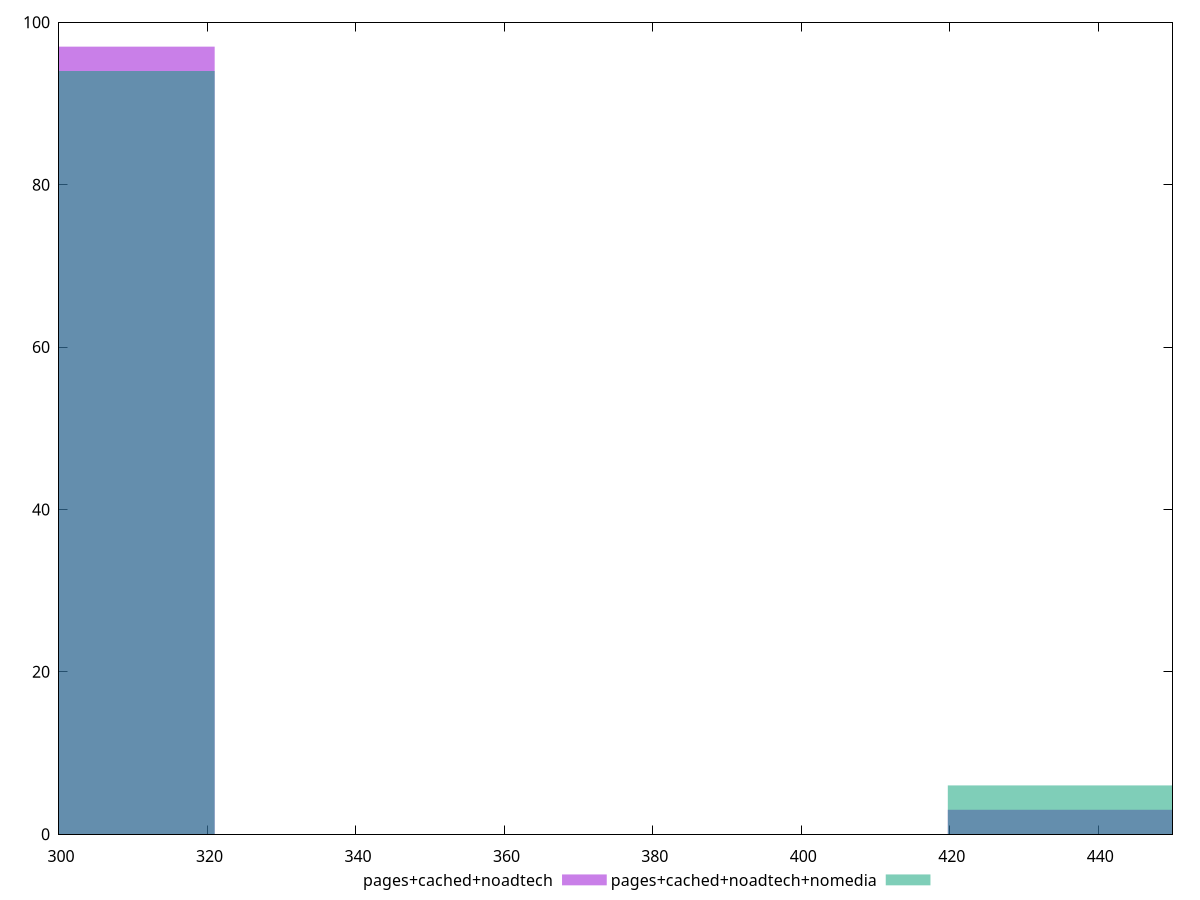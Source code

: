 reset

$pagesCachedNoadtech <<EOF
296.28107280939037 97
444.42160921408555 3
EOF

$pagesCachedNoadtechNomedia <<EOF
296.28107280939037 94
444.42160921408555 6
EOF

set key outside below
set boxwidth 49.38017880156506
set xrange [300:450]
set yrange [0:100]
set trange [0:100]
set style fill transparent solid 0.5 noborder
set terminal svg size 640, 500 enhanced background rgb 'white'
set output "report_00025_2021-02-22T21:38:55.199Z/uses-text-compression/comparison/histogram/2_vs_3.svg"

plot $pagesCachedNoadtech title "pages+cached+noadtech" with boxes, \
     $pagesCachedNoadtechNomedia title "pages+cached+noadtech+nomedia" with boxes

reset
